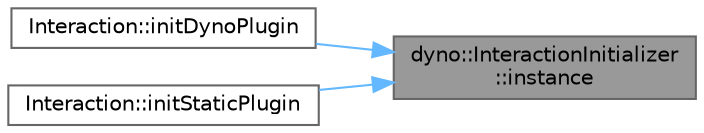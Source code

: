 digraph "dyno::InteractionInitializer::instance"
{
 // LATEX_PDF_SIZE
  bgcolor="transparent";
  edge [fontname=Helvetica,fontsize=10,labelfontname=Helvetica,labelfontsize=10];
  node [fontname=Helvetica,fontsize=10,shape=box,height=0.2,width=0.4];
  rankdir="RL";
  Node1 [id="Node000001",label="dyno::InteractionInitializer\l::instance",height=0.2,width=0.4,color="gray40", fillcolor="grey60", style="filled", fontcolor="black",tooltip=" "];
  Node1 -> Node2 [id="edge1_Node000001_Node000002",dir="back",color="steelblue1",style="solid",tooltip=" "];
  Node2 [id="Node000002",label="Interaction::initDynoPlugin",height=0.2,width=0.4,color="grey40", fillcolor="white", style="filled",URL="$namespace_interaction.html#a2dbfaf58df583307daa818f109d611f1",tooltip=" "];
  Node1 -> Node3 [id="edge2_Node000001_Node000003",dir="back",color="steelblue1",style="solid",tooltip=" "];
  Node3 [id="Node000003",label="Interaction::initStaticPlugin",height=0.2,width=0.4,color="grey40", fillcolor="white", style="filled",URL="$namespace_interaction.html#adbb80e9ba0b6a863b381158ea4d79490",tooltip=" "];
}
